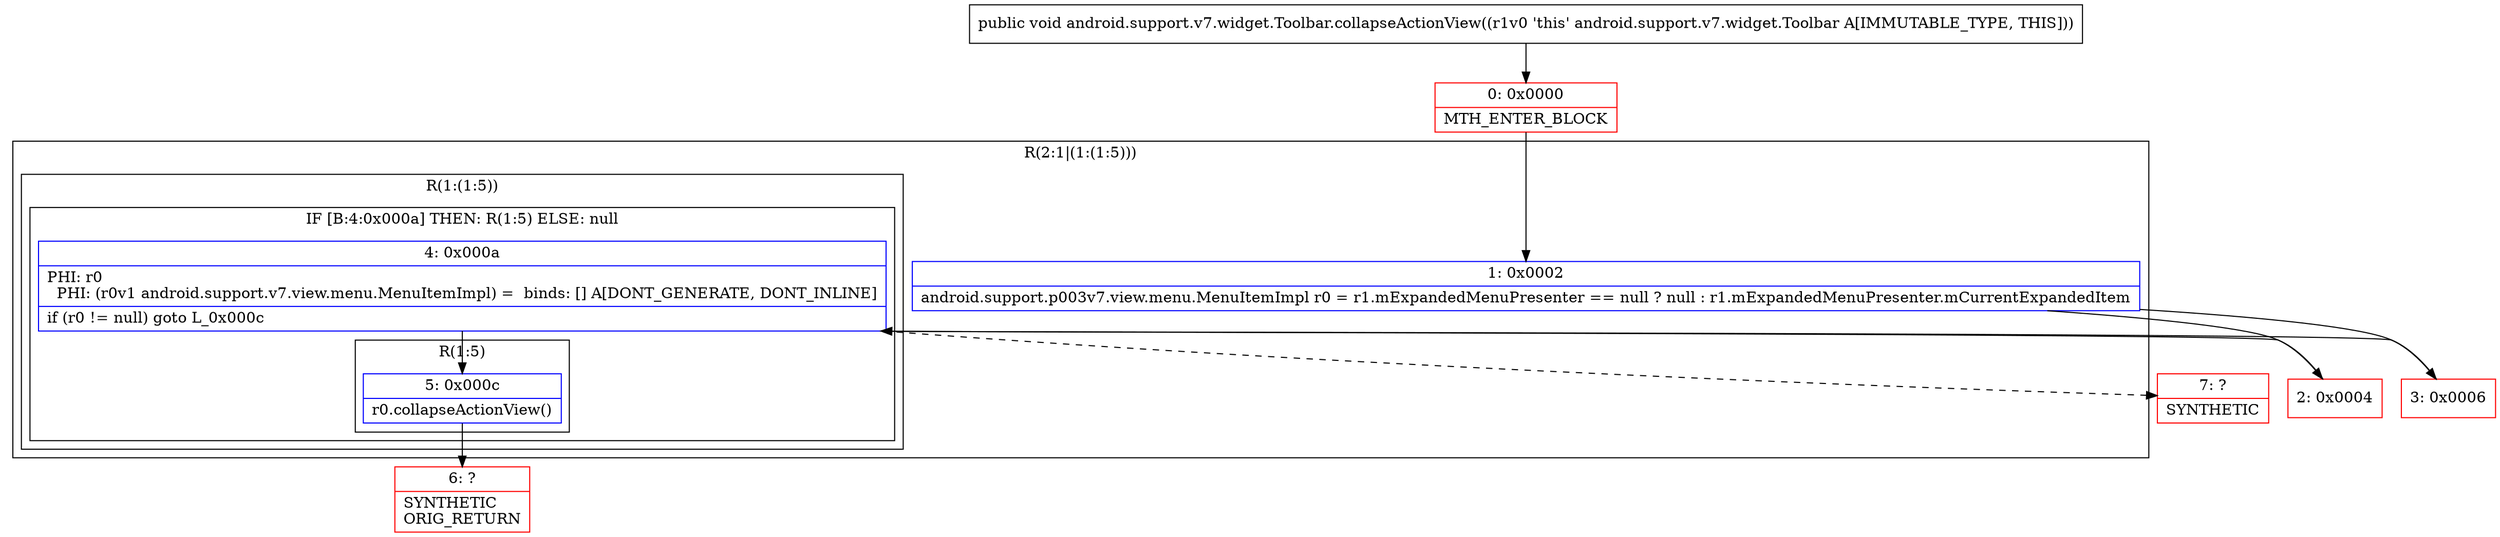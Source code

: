 digraph "CFG forandroid.support.v7.widget.Toolbar.collapseActionView()V" {
subgraph cluster_Region_477302178 {
label = "R(2:1|(1:(1:5)))";
node [shape=record,color=blue];
Node_1 [shape=record,label="{1\:\ 0x0002|android.support.p003v7.view.menu.MenuItemImpl r0 = r1.mExpandedMenuPresenter == null ? null : r1.mExpandedMenuPresenter.mCurrentExpandedItem\l}"];
subgraph cluster_Region_189962442 {
label = "R(1:(1:5))";
node [shape=record,color=blue];
subgraph cluster_IfRegion_874131155 {
label = "IF [B:4:0x000a] THEN: R(1:5) ELSE: null";
node [shape=record,color=blue];
Node_4 [shape=record,label="{4\:\ 0x000a|PHI: r0 \l  PHI: (r0v1 android.support.v7.view.menu.MenuItemImpl) =  binds: [] A[DONT_GENERATE, DONT_INLINE]\l|if (r0 != null) goto L_0x000c\l}"];
subgraph cluster_Region_3384781 {
label = "R(1:5)";
node [shape=record,color=blue];
Node_5 [shape=record,label="{5\:\ 0x000c|r0.collapseActionView()\l}"];
}
}
}
}
Node_0 [shape=record,color=red,label="{0\:\ 0x0000|MTH_ENTER_BLOCK\l}"];
Node_2 [shape=record,color=red,label="{2\:\ 0x0004}"];
Node_3 [shape=record,color=red,label="{3\:\ 0x0006}"];
Node_6 [shape=record,color=red,label="{6\:\ ?|SYNTHETIC\lORIG_RETURN\l}"];
Node_7 [shape=record,color=red,label="{7\:\ ?|SYNTHETIC\l}"];
MethodNode[shape=record,label="{public void android.support.v7.widget.Toolbar.collapseActionView((r1v0 'this' android.support.v7.widget.Toolbar A[IMMUTABLE_TYPE, THIS])) }"];
MethodNode -> Node_0;
Node_1 -> Node_2;
Node_1 -> Node_3;
Node_4 -> Node_5;
Node_4 -> Node_7[style=dashed];
Node_5 -> Node_6;
Node_0 -> Node_1;
Node_2 -> Node_4;
Node_3 -> Node_4;
}

